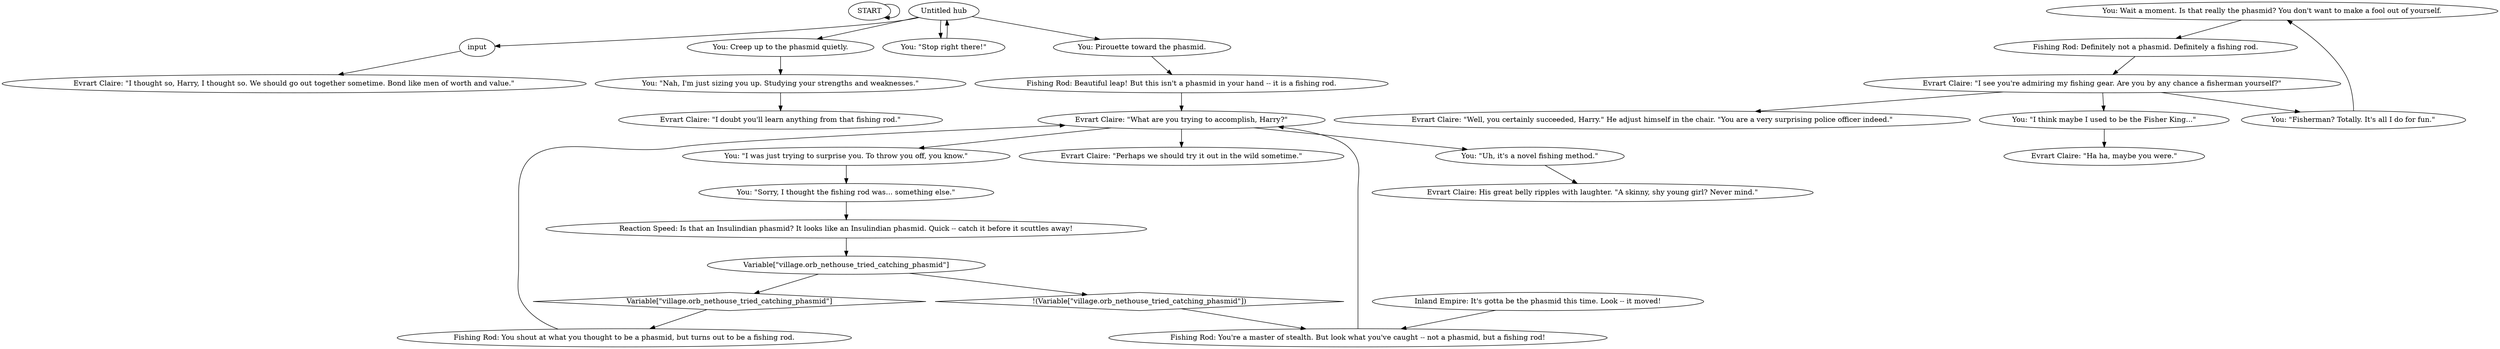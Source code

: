 # EVRART ORB / fishing rod convo
# Quick attempt to catch the fishing rod...
# ==================================================
digraph G {
	  0 [label="START"];
	  1 [label="input"];
	  2 [label="You: Wait a moment. Is that really the phasmid? You don't want to make a fool out of yourself."];
	  3 [label="Evrart Claire: \"I thought so, Harry, I thought so. We should go out together sometime. Bond like men of worth and value.\""];
	  4 [label="Reaction Speed: Is that an Insulindian phasmid? It looks like an Insulindian phasmid. Quick -- catch it before it scuttles away!"];
	  5 [label="Evrart Claire: His great belly ripples with laughter. \"A skinny, shy young girl? Never mind.\""];
	  6 [label="Evrart Claire: \"Perhaps we should try it out in the wild sometime.\""];
	  7 [label="You: \"Sorry, I thought the fishing rod was... something else.\""];
	  8 [label="Evrart Claire: \"Well, you certainly succeeded, Harry.\" He adjust himself in the chair. \"You are a very surprising police officer indeed.\""];
	  9 [label="You: \"Nah, I'm just sizing you up. Studying your strengths and weaknesses.\""];
	  10 [label="Fishing Rod: You're a master of stealth. But look what you've caught -- not a phasmid, but a fishing rod!"];
	  11 [label="Untitled hub"];
	  12 [label="Fishing Rod: You shout at what you thought to be a phasmid, but turns out to be a fishing rod."];
	  13 [label="Inland Empire: It's gotta be the phasmid this time. Look -- it moved!"];
	  14 [label="You: \"Fisherman? Totally. It's all I do for fun.\""];
	  15 [label="Fishing Rod: Definitely not a phasmid. Definitely a fishing rod."];
	  16 [label="Evrart Claire: \"I doubt you'll learn anything from that fishing rod.\""];
	  17 [label="You: \"I was just trying to surprise you. To throw you off, you know.\""];
	  18 [label="Evrart Claire: \"I see you're admiring my fishing gear. Are you by any chance a fisherman yourself?\""];
	  19 [label="You: Creep up to the phasmid quietly."];
	  20 [label="You: \"Stop right there!\""];
	  21 [label="Fishing Rod: Beautiful leap! But this isn't a phasmid in your hand -- it is a fishing rod."];
	  22 [label="You: \"Uh, it's a novel fishing method.\""];
	  23 [label="You: Pirouette toward the phasmid."];
	  24 [label="Evrart Claire: \"What are you trying to accomplish, Harry?\""];
	  25 [label="Evrart Claire: \"Ha ha, maybe you were.\""];
	  26 [label="You: \"I think maybe I used to be the Fisher King...\""];
	  27 [label="Variable[\"village.orb_nethouse_tried_catching_phasmid\"]"];
	  28 [label="Variable[\"village.orb_nethouse_tried_catching_phasmid\"]", shape=diamond];
	  29 [label="!(Variable[\"village.orb_nethouse_tried_catching_phasmid\"])", shape=diamond];
	  0 -> 0
	  1 -> 3
	  2 -> 15
	  4 -> 27
	  7 -> 4
	  9 -> 16
	  10 -> 24
	  11 -> 1
	  11 -> 19
	  11 -> 20
	  11 -> 23
	  12 -> 24
	  13 -> 10
	  14 -> 2
	  15 -> 18
	  17 -> 7
	  18 -> 8
	  18 -> 26
	  18 -> 14
	  19 -> 9
	  20 -> 11
	  21 -> 24
	  22 -> 5
	  23 -> 21
	  24 -> 17
	  24 -> 22
	  24 -> 6
	  26 -> 25
	  27 -> 28
	  27 -> 29
	  28 -> 12
	  29 -> 10
}


